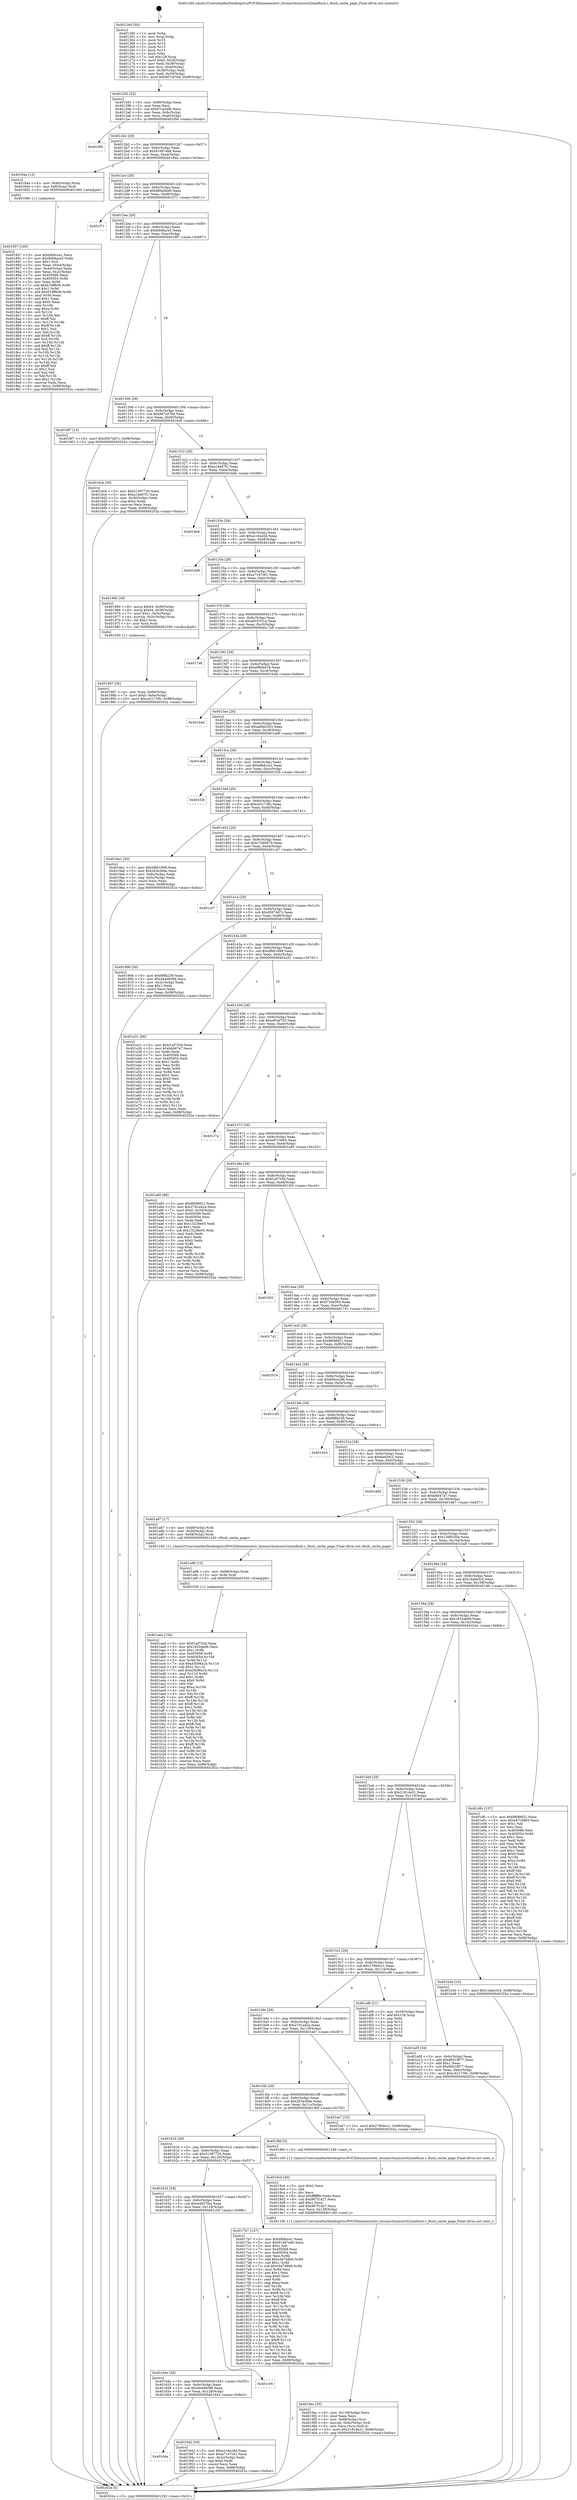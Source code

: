 digraph "0x401260" {
  label = "0x401260 (/mnt/c/Users/mathe/Desktop/tcc/POCII/binaries/extr_linuxarchunicore32mmflush.c_flush_cache_page_Final-ollvm.out::main(0))"
  labelloc = "t"
  node[shape=record]

  Entry [label="",width=0.3,height=0.3,shape=circle,fillcolor=black,style=filled]
  "0x401292" [label="{
     0x401292 [32]\l
     | [instrs]\l
     &nbsp;&nbsp;0x401292 \<+6\>: mov -0x98(%rbp),%eax\l
     &nbsp;&nbsp;0x401298 \<+2\>: mov %eax,%ecx\l
     &nbsp;&nbsp;0x40129a \<+6\>: sub $0x87ca34fb,%ecx\l
     &nbsp;&nbsp;0x4012a0 \<+6\>: mov %eax,-0x9c(%rbp)\l
     &nbsp;&nbsp;0x4012a6 \<+6\>: mov %ecx,-0xa0(%rbp)\l
     &nbsp;&nbsp;0x4012ac \<+6\>: je 0000000000401f0b \<main+0xcab\>\l
  }"]
  "0x401f0b" [label="{
     0x401f0b\l
  }", style=dashed]
  "0x4012b2" [label="{
     0x4012b2 [28]\l
     | [instrs]\l
     &nbsp;&nbsp;0x4012b2 \<+5\>: jmp 00000000004012b7 \<main+0x57\>\l
     &nbsp;&nbsp;0x4012b7 \<+6\>: mov -0x9c(%rbp),%eax\l
     &nbsp;&nbsp;0x4012bd \<+5\>: sub $0x91d97e6b,%eax\l
     &nbsp;&nbsp;0x4012c2 \<+6\>: mov %eax,-0xa4(%rbp)\l
     &nbsp;&nbsp;0x4012c8 \<+6\>: je 000000000040184a \<main+0x5ea\>\l
  }"]
  Exit [label="",width=0.3,height=0.3,shape=circle,fillcolor=black,style=filled,peripheries=2]
  "0x40184a" [label="{
     0x40184a [13]\l
     | [instrs]\l
     &nbsp;&nbsp;0x40184a \<+4\>: mov -0x40(%rbp),%rax\l
     &nbsp;&nbsp;0x40184e \<+4\>: mov 0x8(%rax),%rdi\l
     &nbsp;&nbsp;0x401852 \<+5\>: call 0000000000401060 \<atoi@plt\>\l
     | [calls]\l
     &nbsp;&nbsp;0x401060 \{1\} (unknown)\l
  }"]
  "0x4012ce" [label="{
     0x4012ce [28]\l
     | [instrs]\l
     &nbsp;&nbsp;0x4012ce \<+5\>: jmp 00000000004012d3 \<main+0x73\>\l
     &nbsp;&nbsp;0x4012d3 \<+6\>: mov -0x9c(%rbp),%eax\l
     &nbsp;&nbsp;0x4012d9 \<+5\>: sub $0x980ed4d0,%eax\l
     &nbsp;&nbsp;0x4012de \<+6\>: mov %eax,-0xa8(%rbp)\l
     &nbsp;&nbsp;0x4012e4 \<+6\>: je 0000000000401f71 \<main+0xd11\>\l
  }"]
  "0x401aa4" [label="{
     0x401aa4 [154]\l
     | [instrs]\l
     &nbsp;&nbsp;0x401aa4 \<+5\>: mov $0xf1af755d,%eax\l
     &nbsp;&nbsp;0x401aa9 \<+5\>: mov $0x1832ab68,%ecx\l
     &nbsp;&nbsp;0x401aae \<+3\>: mov $0x1,%r8b\l
     &nbsp;&nbsp;0x401ab1 \<+8\>: mov 0x405068,%r9d\l
     &nbsp;&nbsp;0x401ab9 \<+8\>: mov 0x405054,%r10d\l
     &nbsp;&nbsp;0x401ac1 \<+3\>: mov %r9d,%r11d\l
     &nbsp;&nbsp;0x401ac4 \<+7\>: sub $0xd3b98a1b,%r11d\l
     &nbsp;&nbsp;0x401acb \<+4\>: sub $0x1,%r11d\l
     &nbsp;&nbsp;0x401acf \<+7\>: add $0xd3b98a1b,%r11d\l
     &nbsp;&nbsp;0x401ad6 \<+4\>: imul %r11d,%r9d\l
     &nbsp;&nbsp;0x401ada \<+4\>: and $0x1,%r9d\l
     &nbsp;&nbsp;0x401ade \<+4\>: cmp $0x0,%r9d\l
     &nbsp;&nbsp;0x401ae2 \<+3\>: sete %bl\l
     &nbsp;&nbsp;0x401ae5 \<+4\>: cmp $0xa,%r10d\l
     &nbsp;&nbsp;0x401ae9 \<+4\>: setl %r14b\l
     &nbsp;&nbsp;0x401aed \<+3\>: mov %bl,%r15b\l
     &nbsp;&nbsp;0x401af0 \<+4\>: xor $0xff,%r15b\l
     &nbsp;&nbsp;0x401af4 \<+3\>: mov %r14b,%r12b\l
     &nbsp;&nbsp;0x401af7 \<+4\>: xor $0xff,%r12b\l
     &nbsp;&nbsp;0x401afb \<+4\>: xor $0x1,%r8b\l
     &nbsp;&nbsp;0x401aff \<+3\>: mov %r15b,%r13b\l
     &nbsp;&nbsp;0x401b02 \<+4\>: and $0xff,%r13b\l
     &nbsp;&nbsp;0x401b06 \<+3\>: and %r8b,%bl\l
     &nbsp;&nbsp;0x401b09 \<+3\>: mov %r12b,%dl\l
     &nbsp;&nbsp;0x401b0c \<+3\>: and $0xff,%dl\l
     &nbsp;&nbsp;0x401b0f \<+3\>: and %r8b,%r14b\l
     &nbsp;&nbsp;0x401b12 \<+3\>: or %bl,%r13b\l
     &nbsp;&nbsp;0x401b15 \<+3\>: or %r14b,%dl\l
     &nbsp;&nbsp;0x401b18 \<+3\>: xor %dl,%r13b\l
     &nbsp;&nbsp;0x401b1b \<+3\>: or %r12b,%r15b\l
     &nbsp;&nbsp;0x401b1e \<+4\>: xor $0xff,%r15b\l
     &nbsp;&nbsp;0x401b22 \<+4\>: or $0x1,%r8b\l
     &nbsp;&nbsp;0x401b26 \<+3\>: and %r8b,%r15b\l
     &nbsp;&nbsp;0x401b29 \<+3\>: or %r15b,%r13b\l
     &nbsp;&nbsp;0x401b2c \<+4\>: test $0x1,%r13b\l
     &nbsp;&nbsp;0x401b30 \<+3\>: cmovne %ecx,%eax\l
     &nbsp;&nbsp;0x401b33 \<+6\>: mov %eax,-0x98(%rbp)\l
     &nbsp;&nbsp;0x401b39 \<+5\>: jmp 000000000040202a \<main+0xdca\>\l
  }"]
  "0x401f71" [label="{
     0x401f71\l
  }", style=dashed]
  "0x4012ea" [label="{
     0x4012ea [28]\l
     | [instrs]\l
     &nbsp;&nbsp;0x4012ea \<+5\>: jmp 00000000004012ef \<main+0x8f\>\l
     &nbsp;&nbsp;0x4012ef \<+6\>: mov -0x9c(%rbp),%eax\l
     &nbsp;&nbsp;0x4012f5 \<+5\>: sub $0x9d48aca5,%eax\l
     &nbsp;&nbsp;0x4012fa \<+6\>: mov %eax,-0xac(%rbp)\l
     &nbsp;&nbsp;0x401300 \<+6\>: je 00000000004018f7 \<main+0x697\>\l
  }"]
  "0x401a98" [label="{
     0x401a98 [12]\l
     | [instrs]\l
     &nbsp;&nbsp;0x401a98 \<+4\>: mov -0x68(%rbp),%rdx\l
     &nbsp;&nbsp;0x401a9c \<+3\>: mov %rdx,%rdi\l
     &nbsp;&nbsp;0x401a9f \<+5\>: call 0000000000401030 \<free@plt\>\l
     | [calls]\l
     &nbsp;&nbsp;0x401030 \{1\} (unknown)\l
  }"]
  "0x4018f7" [label="{
     0x4018f7 [15]\l
     | [instrs]\l
     &nbsp;&nbsp;0x4018f7 \<+10\>: movl $0xd567dd7c,-0x98(%rbp)\l
     &nbsp;&nbsp;0x401901 \<+5\>: jmp 000000000040202a \<main+0xdca\>\l
  }"]
  "0x401306" [label="{
     0x401306 [28]\l
     | [instrs]\l
     &nbsp;&nbsp;0x401306 \<+5\>: jmp 000000000040130b \<main+0xab\>\l
     &nbsp;&nbsp;0x40130b \<+6\>: mov -0x9c(%rbp),%eax\l
     &nbsp;&nbsp;0x401311 \<+5\>: sub $0x9d7c976d,%eax\l
     &nbsp;&nbsp;0x401316 \<+6\>: mov %eax,-0xb0(%rbp)\l
     &nbsp;&nbsp;0x40131c \<+6\>: je 00000000004016c8 \<main+0x468\>\l
  }"]
  "0x4019ec" [label="{
     0x4019ec [35]\l
     | [instrs]\l
     &nbsp;&nbsp;0x4019ec \<+6\>: mov -0x138(%rbp),%ecx\l
     &nbsp;&nbsp;0x4019f2 \<+3\>: imul %eax,%ecx\l
     &nbsp;&nbsp;0x4019f5 \<+4\>: mov -0x68(%rbp),%rsi\l
     &nbsp;&nbsp;0x4019f9 \<+4\>: movslq -0x6c(%rbp),%rdi\l
     &nbsp;&nbsp;0x4019fd \<+3\>: mov %ecx,(%rsi,%rdi,4)\l
     &nbsp;&nbsp;0x401a00 \<+10\>: movl $0x2181da31,-0x98(%rbp)\l
     &nbsp;&nbsp;0x401a0a \<+5\>: jmp 000000000040202a \<main+0xdca\>\l
  }"]
  "0x4016c8" [label="{
     0x4016c8 [30]\l
     | [instrs]\l
     &nbsp;&nbsp;0x4016c8 \<+5\>: mov $0x31397720,%eax\l
     &nbsp;&nbsp;0x4016cd \<+5\>: mov $0xa14e87f1,%ecx\l
     &nbsp;&nbsp;0x4016d2 \<+3\>: mov -0x30(%rbp),%edx\l
     &nbsp;&nbsp;0x4016d5 \<+3\>: cmp $0x2,%edx\l
     &nbsp;&nbsp;0x4016d8 \<+3\>: cmovne %ecx,%eax\l
     &nbsp;&nbsp;0x4016db \<+6\>: mov %eax,-0x98(%rbp)\l
     &nbsp;&nbsp;0x4016e1 \<+5\>: jmp 000000000040202a \<main+0xdca\>\l
  }"]
  "0x401322" [label="{
     0x401322 [28]\l
     | [instrs]\l
     &nbsp;&nbsp;0x401322 \<+5\>: jmp 0000000000401327 \<main+0xc7\>\l
     &nbsp;&nbsp;0x401327 \<+6\>: mov -0x9c(%rbp),%eax\l
     &nbsp;&nbsp;0x40132d \<+5\>: sub $0xa14e87f1,%eax\l
     &nbsp;&nbsp;0x401332 \<+6\>: mov %eax,-0xb4(%rbp)\l
     &nbsp;&nbsp;0x401338 \<+6\>: je 00000000004016e6 \<main+0x486\>\l
  }"]
  "0x40202a" [label="{
     0x40202a [5]\l
     | [instrs]\l
     &nbsp;&nbsp;0x40202a \<+5\>: jmp 0000000000401292 \<main+0x32\>\l
  }"]
  "0x401260" [label="{
     0x401260 [50]\l
     | [instrs]\l
     &nbsp;&nbsp;0x401260 \<+1\>: push %rbp\l
     &nbsp;&nbsp;0x401261 \<+3\>: mov %rsp,%rbp\l
     &nbsp;&nbsp;0x401264 \<+2\>: push %r15\l
     &nbsp;&nbsp;0x401266 \<+2\>: push %r14\l
     &nbsp;&nbsp;0x401268 \<+2\>: push %r13\l
     &nbsp;&nbsp;0x40126a \<+2\>: push %r12\l
     &nbsp;&nbsp;0x40126c \<+1\>: push %rbx\l
     &nbsp;&nbsp;0x40126d \<+7\>: sub $0x128,%rsp\l
     &nbsp;&nbsp;0x401274 \<+7\>: movl $0x0,-0x34(%rbp)\l
     &nbsp;&nbsp;0x40127b \<+3\>: mov %edi,-0x38(%rbp)\l
     &nbsp;&nbsp;0x40127e \<+4\>: mov %rsi,-0x40(%rbp)\l
     &nbsp;&nbsp;0x401282 \<+3\>: mov -0x38(%rbp),%edi\l
     &nbsp;&nbsp;0x401285 \<+3\>: mov %edi,-0x30(%rbp)\l
     &nbsp;&nbsp;0x401288 \<+10\>: movl $0x9d7c976d,-0x98(%rbp)\l
  }"]
  "0x4019c4" [label="{
     0x4019c4 [40]\l
     | [instrs]\l
     &nbsp;&nbsp;0x4019c4 \<+5\>: mov $0x2,%ecx\l
     &nbsp;&nbsp;0x4019c9 \<+1\>: cltd\l
     &nbsp;&nbsp;0x4019ca \<+2\>: idiv %ecx\l
     &nbsp;&nbsp;0x4019cc \<+6\>: imul $0xfffffffe,%edx,%ecx\l
     &nbsp;&nbsp;0x4019d2 \<+6\>: sub $0x967f1d27,%ecx\l
     &nbsp;&nbsp;0x4019d8 \<+3\>: add $0x1,%ecx\l
     &nbsp;&nbsp;0x4019db \<+6\>: add $0x967f1d27,%ecx\l
     &nbsp;&nbsp;0x4019e1 \<+6\>: mov %ecx,-0x138(%rbp)\l
     &nbsp;&nbsp;0x4019e7 \<+5\>: call 0000000000401160 \<next_i\>\l
     | [calls]\l
     &nbsp;&nbsp;0x401160 \{1\} (/mnt/c/Users/mathe/Desktop/tcc/POCII/binaries/extr_linuxarchunicore32mmflush.c_flush_cache_page_Final-ollvm.out::next_i)\l
  }"]
  "0x4016e6" [label="{
     0x4016e6\l
  }", style=dashed]
  "0x40133e" [label="{
     0x40133e [28]\l
     | [instrs]\l
     &nbsp;&nbsp;0x40133e \<+5\>: jmp 0000000000401343 \<main+0xe3\>\l
     &nbsp;&nbsp;0x401343 \<+6\>: mov -0x9c(%rbp),%eax\l
     &nbsp;&nbsp;0x401349 \<+5\>: sub $0xa1c4e2d4,%eax\l
     &nbsp;&nbsp;0x40134e \<+6\>: mov %eax,-0xb8(%rbp)\l
     &nbsp;&nbsp;0x401354 \<+6\>: je 0000000000401dd9 \<main+0xb79\>\l
  }"]
  "0x401987" [label="{
     0x401987 [26]\l
     | [instrs]\l
     &nbsp;&nbsp;0x401987 \<+4\>: mov %rax,-0x68(%rbp)\l
     &nbsp;&nbsp;0x40198b \<+7\>: movl $0x0,-0x6c(%rbp)\l
     &nbsp;&nbsp;0x401992 \<+10\>: movl $0xc421739c,-0x98(%rbp)\l
     &nbsp;&nbsp;0x40199c \<+5\>: jmp 000000000040202a \<main+0xdca\>\l
  }"]
  "0x401dd9" [label="{
     0x401dd9\l
  }", style=dashed]
  "0x40135a" [label="{
     0x40135a [28]\l
     | [instrs]\l
     &nbsp;&nbsp;0x40135a \<+5\>: jmp 000000000040135f \<main+0xff\>\l
     &nbsp;&nbsp;0x40135f \<+6\>: mov -0x9c(%rbp),%eax\l
     &nbsp;&nbsp;0x401365 \<+5\>: sub $0xa7147c61,%eax\l
     &nbsp;&nbsp;0x40136a \<+6\>: mov %eax,-0xbc(%rbp)\l
     &nbsp;&nbsp;0x401370 \<+6\>: je 0000000000401960 \<main+0x700\>\l
  }"]
  "0x40166a" [label="{
     0x40166a\l
  }", style=dashed]
  "0x401960" [label="{
     0x401960 [39]\l
     | [instrs]\l
     &nbsp;&nbsp;0x401960 \<+8\>: movq $0x64,-0x50(%rbp)\l
     &nbsp;&nbsp;0x401968 \<+8\>: movq $0x64,-0x58(%rbp)\l
     &nbsp;&nbsp;0x401970 \<+7\>: movl $0x1,-0x5c(%rbp)\l
     &nbsp;&nbsp;0x401977 \<+4\>: movslq -0x5c(%rbp),%rax\l
     &nbsp;&nbsp;0x40197b \<+4\>: shl $0x2,%rax\l
     &nbsp;&nbsp;0x40197f \<+3\>: mov %rax,%rdi\l
     &nbsp;&nbsp;0x401982 \<+5\>: call 0000000000401050 \<malloc@plt\>\l
     | [calls]\l
     &nbsp;&nbsp;0x401050 \{1\} (unknown)\l
  }"]
  "0x401376" [label="{
     0x401376 [28]\l
     | [instrs]\l
     &nbsp;&nbsp;0x401376 \<+5\>: jmp 000000000040137b \<main+0x11b\>\l
     &nbsp;&nbsp;0x40137b \<+6\>: mov -0x9c(%rbp),%eax\l
     &nbsp;&nbsp;0x401381 \<+5\>: sub $0xa925331a,%eax\l
     &nbsp;&nbsp;0x401386 \<+6\>: mov %eax,-0xc0(%rbp)\l
     &nbsp;&nbsp;0x40138c \<+6\>: je 00000000004017a8 \<main+0x548\>\l
  }"]
  "0x401942" [label="{
     0x401942 [30]\l
     | [instrs]\l
     &nbsp;&nbsp;0x401942 \<+5\>: mov $0xa1c4e2d4,%eax\l
     &nbsp;&nbsp;0x401947 \<+5\>: mov $0xa7147c61,%ecx\l
     &nbsp;&nbsp;0x40194c \<+3\>: mov -0x2c(%rbp),%edx\l
     &nbsp;&nbsp;0x40194f \<+3\>: cmp $0x0,%edx\l
     &nbsp;&nbsp;0x401952 \<+3\>: cmove %ecx,%eax\l
     &nbsp;&nbsp;0x401955 \<+6\>: mov %eax,-0x98(%rbp)\l
     &nbsp;&nbsp;0x40195b \<+5\>: jmp 000000000040202a \<main+0xdca\>\l
  }"]
  "0x4017a8" [label="{
     0x4017a8\l
  }", style=dashed]
  "0x401392" [label="{
     0x401392 [28]\l
     | [instrs]\l
     &nbsp;&nbsp;0x401392 \<+5\>: jmp 0000000000401397 \<main+0x137\>\l
     &nbsp;&nbsp;0x401397 \<+6\>: mov -0x9c(%rbp),%eax\l
     &nbsp;&nbsp;0x40139d \<+5\>: sub $0xa98dd418,%eax\l
     &nbsp;&nbsp;0x4013a2 \<+6\>: mov %eax,-0xc4(%rbp)\l
     &nbsp;&nbsp;0x4013a8 \<+6\>: je 0000000000401b4d \<main+0x8ed\>\l
  }"]
  "0x40164e" [label="{
     0x40164e [28]\l
     | [instrs]\l
     &nbsp;&nbsp;0x40164e \<+5\>: jmp 0000000000401653 \<main+0x3f3\>\l
     &nbsp;&nbsp;0x401653 \<+6\>: mov -0x9c(%rbp),%eax\l
     &nbsp;&nbsp;0x401659 \<+5\>: sub $0x4b4d6098,%eax\l
     &nbsp;&nbsp;0x40165e \<+6\>: mov %eax,-0x128(%rbp)\l
     &nbsp;&nbsp;0x401664 \<+6\>: je 0000000000401942 \<main+0x6e2\>\l
  }"]
  "0x401b4d" [label="{
     0x401b4d\l
  }", style=dashed]
  "0x4013ae" [label="{
     0x4013ae [28]\l
     | [instrs]\l
     &nbsp;&nbsp;0x4013ae \<+5\>: jmp 00000000004013b3 \<main+0x153\>\l
     &nbsp;&nbsp;0x4013b3 \<+6\>: mov -0x9c(%rbp),%eax\l
     &nbsp;&nbsp;0x4013b9 \<+5\>: sub $0xad9a5203,%eax\l
     &nbsp;&nbsp;0x4013be \<+6\>: mov %eax,-0xc8(%rbp)\l
     &nbsp;&nbsp;0x4013c4 \<+6\>: je 0000000000401de8 \<main+0xb88\>\l
  }"]
  "0x401c56" [label="{
     0x401c56\l
  }", style=dashed]
  "0x401de8" [label="{
     0x401de8\l
  }", style=dashed]
  "0x4013ca" [label="{
     0x4013ca [28]\l
     | [instrs]\l
     &nbsp;&nbsp;0x4013ca \<+5\>: jmp 00000000004013cf \<main+0x16f\>\l
     &nbsp;&nbsp;0x4013cf \<+6\>: mov -0x9c(%rbp),%eax\l
     &nbsp;&nbsp;0x4013d5 \<+5\>: sub $0xbfb8cce1,%eax\l
     &nbsp;&nbsp;0x4013da \<+6\>: mov %eax,-0xcc(%rbp)\l
     &nbsp;&nbsp;0x4013e0 \<+6\>: je 0000000000401f26 \<main+0xcc6\>\l
  }"]
  "0x401857" [label="{
     0x401857 [160]\l
     | [instrs]\l
     &nbsp;&nbsp;0x401857 \<+5\>: mov $0xbfb8cce1,%ecx\l
     &nbsp;&nbsp;0x40185c \<+5\>: mov $0x9d48aca5,%edx\l
     &nbsp;&nbsp;0x401861 \<+3\>: mov $0x1,%sil\l
     &nbsp;&nbsp;0x401864 \<+3\>: mov %eax,-0x44(%rbp)\l
     &nbsp;&nbsp;0x401867 \<+3\>: mov -0x44(%rbp),%eax\l
     &nbsp;&nbsp;0x40186a \<+3\>: mov %eax,-0x2c(%rbp)\l
     &nbsp;&nbsp;0x40186d \<+7\>: mov 0x405068,%eax\l
     &nbsp;&nbsp;0x401874 \<+8\>: mov 0x405054,%r8d\l
     &nbsp;&nbsp;0x40187c \<+3\>: mov %eax,%r9d\l
     &nbsp;&nbsp;0x40187f \<+7\>: sub $0x619ff606,%r9d\l
     &nbsp;&nbsp;0x401886 \<+4\>: sub $0x1,%r9d\l
     &nbsp;&nbsp;0x40188a \<+7\>: add $0x619ff606,%r9d\l
     &nbsp;&nbsp;0x401891 \<+4\>: imul %r9d,%eax\l
     &nbsp;&nbsp;0x401895 \<+3\>: and $0x1,%eax\l
     &nbsp;&nbsp;0x401898 \<+3\>: cmp $0x0,%eax\l
     &nbsp;&nbsp;0x40189b \<+4\>: sete %r10b\l
     &nbsp;&nbsp;0x40189f \<+4\>: cmp $0xa,%r8d\l
     &nbsp;&nbsp;0x4018a3 \<+4\>: setl %r11b\l
     &nbsp;&nbsp;0x4018a7 \<+3\>: mov %r10b,%bl\l
     &nbsp;&nbsp;0x4018aa \<+3\>: xor $0xff,%bl\l
     &nbsp;&nbsp;0x4018ad \<+3\>: mov %r11b,%r14b\l
     &nbsp;&nbsp;0x4018b0 \<+4\>: xor $0xff,%r14b\l
     &nbsp;&nbsp;0x4018b4 \<+4\>: xor $0x1,%sil\l
     &nbsp;&nbsp;0x4018b8 \<+3\>: mov %bl,%r15b\l
     &nbsp;&nbsp;0x4018bb \<+4\>: and $0xff,%r15b\l
     &nbsp;&nbsp;0x4018bf \<+3\>: and %sil,%r10b\l
     &nbsp;&nbsp;0x4018c2 \<+3\>: mov %r14b,%r12b\l
     &nbsp;&nbsp;0x4018c5 \<+4\>: and $0xff,%r12b\l
     &nbsp;&nbsp;0x4018c9 \<+3\>: and %sil,%r11b\l
     &nbsp;&nbsp;0x4018cc \<+3\>: or %r10b,%r15b\l
     &nbsp;&nbsp;0x4018cf \<+3\>: or %r11b,%r12b\l
     &nbsp;&nbsp;0x4018d2 \<+3\>: xor %r12b,%r15b\l
     &nbsp;&nbsp;0x4018d5 \<+3\>: or %r14b,%bl\l
     &nbsp;&nbsp;0x4018d8 \<+3\>: xor $0xff,%bl\l
     &nbsp;&nbsp;0x4018db \<+4\>: or $0x1,%sil\l
     &nbsp;&nbsp;0x4018df \<+3\>: and %sil,%bl\l
     &nbsp;&nbsp;0x4018e2 \<+3\>: or %bl,%r15b\l
     &nbsp;&nbsp;0x4018e5 \<+4\>: test $0x1,%r15b\l
     &nbsp;&nbsp;0x4018e9 \<+3\>: cmovne %edx,%ecx\l
     &nbsp;&nbsp;0x4018ec \<+6\>: mov %ecx,-0x98(%rbp)\l
     &nbsp;&nbsp;0x4018f2 \<+5\>: jmp 000000000040202a \<main+0xdca\>\l
  }"]
  "0x401f26" [label="{
     0x401f26\l
  }", style=dashed]
  "0x4013e6" [label="{
     0x4013e6 [28]\l
     | [instrs]\l
     &nbsp;&nbsp;0x4013e6 \<+5\>: jmp 00000000004013eb \<main+0x18b\>\l
     &nbsp;&nbsp;0x4013eb \<+6\>: mov -0x9c(%rbp),%eax\l
     &nbsp;&nbsp;0x4013f1 \<+5\>: sub $0xc421739c,%eax\l
     &nbsp;&nbsp;0x4013f6 \<+6\>: mov %eax,-0xd0(%rbp)\l
     &nbsp;&nbsp;0x4013fc \<+6\>: je 00000000004019a1 \<main+0x741\>\l
  }"]
  "0x401632" [label="{
     0x401632 [28]\l
     | [instrs]\l
     &nbsp;&nbsp;0x401632 \<+5\>: jmp 0000000000401637 \<main+0x3d7\>\l
     &nbsp;&nbsp;0x401637 \<+6\>: mov -0x9c(%rbp),%eax\l
     &nbsp;&nbsp;0x40163d \<+5\>: sub $0x44837fea,%eax\l
     &nbsp;&nbsp;0x401642 \<+6\>: mov %eax,-0x124(%rbp)\l
     &nbsp;&nbsp;0x401648 \<+6\>: je 0000000000401c56 \<main+0x9f6\>\l
  }"]
  "0x4019a1" [label="{
     0x4019a1 [30]\l
     | [instrs]\l
     &nbsp;&nbsp;0x4019a1 \<+5\>: mov $0xdf6b1698,%eax\l
     &nbsp;&nbsp;0x4019a6 \<+5\>: mov $0x283e30ee,%ecx\l
     &nbsp;&nbsp;0x4019ab \<+3\>: mov -0x6c(%rbp),%edx\l
     &nbsp;&nbsp;0x4019ae \<+3\>: cmp -0x5c(%rbp),%edx\l
     &nbsp;&nbsp;0x4019b1 \<+3\>: cmovl %ecx,%eax\l
     &nbsp;&nbsp;0x4019b4 \<+6\>: mov %eax,-0x98(%rbp)\l
     &nbsp;&nbsp;0x4019ba \<+5\>: jmp 000000000040202a \<main+0xdca\>\l
  }"]
  "0x401402" [label="{
     0x401402 [28]\l
     | [instrs]\l
     &nbsp;&nbsp;0x401402 \<+5\>: jmp 0000000000401407 \<main+0x1a7\>\l
     &nbsp;&nbsp;0x401407 \<+6\>: mov -0x9c(%rbp),%eax\l
     &nbsp;&nbsp;0x40140d \<+5\>: sub $0xc7db067b,%eax\l
     &nbsp;&nbsp;0x401412 \<+6\>: mov %eax,-0xd4(%rbp)\l
     &nbsp;&nbsp;0x401418 \<+6\>: je 0000000000401c47 \<main+0x9e7\>\l
  }"]
  "0x4017b7" [label="{
     0x4017b7 [147]\l
     | [instrs]\l
     &nbsp;&nbsp;0x4017b7 \<+5\>: mov $0xbfb8cce1,%eax\l
     &nbsp;&nbsp;0x4017bc \<+5\>: mov $0x91d97e6b,%ecx\l
     &nbsp;&nbsp;0x4017c1 \<+2\>: mov $0x1,%dl\l
     &nbsp;&nbsp;0x4017c3 \<+7\>: mov 0x405068,%esi\l
     &nbsp;&nbsp;0x4017ca \<+7\>: mov 0x405054,%edi\l
     &nbsp;&nbsp;0x4017d1 \<+3\>: mov %esi,%r8d\l
     &nbsp;&nbsp;0x4017d4 \<+7\>: add $0xc4d748b6,%r8d\l
     &nbsp;&nbsp;0x4017db \<+4\>: sub $0x1,%r8d\l
     &nbsp;&nbsp;0x4017df \<+7\>: sub $0xc4d748b6,%r8d\l
     &nbsp;&nbsp;0x4017e6 \<+4\>: imul %r8d,%esi\l
     &nbsp;&nbsp;0x4017ea \<+3\>: and $0x1,%esi\l
     &nbsp;&nbsp;0x4017ed \<+3\>: cmp $0x0,%esi\l
     &nbsp;&nbsp;0x4017f0 \<+4\>: sete %r9b\l
     &nbsp;&nbsp;0x4017f4 \<+3\>: cmp $0xa,%edi\l
     &nbsp;&nbsp;0x4017f7 \<+4\>: setl %r10b\l
     &nbsp;&nbsp;0x4017fb \<+3\>: mov %r9b,%r11b\l
     &nbsp;&nbsp;0x4017fe \<+4\>: xor $0xff,%r11b\l
     &nbsp;&nbsp;0x401802 \<+3\>: mov %r10b,%bl\l
     &nbsp;&nbsp;0x401805 \<+3\>: xor $0xff,%bl\l
     &nbsp;&nbsp;0x401808 \<+3\>: xor $0x0,%dl\l
     &nbsp;&nbsp;0x40180b \<+3\>: mov %r11b,%r14b\l
     &nbsp;&nbsp;0x40180e \<+4\>: and $0x0,%r14b\l
     &nbsp;&nbsp;0x401812 \<+3\>: and %dl,%r9b\l
     &nbsp;&nbsp;0x401815 \<+3\>: mov %bl,%r15b\l
     &nbsp;&nbsp;0x401818 \<+4\>: and $0x0,%r15b\l
     &nbsp;&nbsp;0x40181c \<+3\>: and %dl,%r10b\l
     &nbsp;&nbsp;0x40181f \<+3\>: or %r9b,%r14b\l
     &nbsp;&nbsp;0x401822 \<+3\>: or %r10b,%r15b\l
     &nbsp;&nbsp;0x401825 \<+3\>: xor %r15b,%r14b\l
     &nbsp;&nbsp;0x401828 \<+3\>: or %bl,%r11b\l
     &nbsp;&nbsp;0x40182b \<+4\>: xor $0xff,%r11b\l
     &nbsp;&nbsp;0x40182f \<+3\>: or $0x0,%dl\l
     &nbsp;&nbsp;0x401832 \<+3\>: and %dl,%r11b\l
     &nbsp;&nbsp;0x401835 \<+3\>: or %r11b,%r14b\l
     &nbsp;&nbsp;0x401838 \<+4\>: test $0x1,%r14b\l
     &nbsp;&nbsp;0x40183c \<+3\>: cmovne %ecx,%eax\l
     &nbsp;&nbsp;0x40183f \<+6\>: mov %eax,-0x98(%rbp)\l
     &nbsp;&nbsp;0x401845 \<+5\>: jmp 000000000040202a \<main+0xdca\>\l
  }"]
  "0x401c47" [label="{
     0x401c47\l
  }", style=dashed]
  "0x40141e" [label="{
     0x40141e [28]\l
     | [instrs]\l
     &nbsp;&nbsp;0x40141e \<+5\>: jmp 0000000000401423 \<main+0x1c3\>\l
     &nbsp;&nbsp;0x401423 \<+6\>: mov -0x9c(%rbp),%eax\l
     &nbsp;&nbsp;0x401429 \<+5\>: sub $0xd567dd7c,%eax\l
     &nbsp;&nbsp;0x40142e \<+6\>: mov %eax,-0xd8(%rbp)\l
     &nbsp;&nbsp;0x401434 \<+6\>: je 0000000000401906 \<main+0x6a6\>\l
  }"]
  "0x401616" [label="{
     0x401616 [28]\l
     | [instrs]\l
     &nbsp;&nbsp;0x401616 \<+5\>: jmp 000000000040161b \<main+0x3bb\>\l
     &nbsp;&nbsp;0x40161b \<+6\>: mov -0x9c(%rbp),%eax\l
     &nbsp;&nbsp;0x401621 \<+5\>: sub $0x31397720,%eax\l
     &nbsp;&nbsp;0x401626 \<+6\>: mov %eax,-0x120(%rbp)\l
     &nbsp;&nbsp;0x40162c \<+6\>: je 00000000004017b7 \<main+0x557\>\l
  }"]
  "0x401906" [label="{
     0x401906 [30]\l
     | [instrs]\l
     &nbsp;&nbsp;0x401906 \<+5\>: mov $0xf9ffa239,%eax\l
     &nbsp;&nbsp;0x40190b \<+5\>: mov $0x4b4d6098,%ecx\l
     &nbsp;&nbsp;0x401910 \<+3\>: mov -0x2c(%rbp),%edx\l
     &nbsp;&nbsp;0x401913 \<+3\>: cmp $0x1,%edx\l
     &nbsp;&nbsp;0x401916 \<+3\>: cmovl %ecx,%eax\l
     &nbsp;&nbsp;0x401919 \<+6\>: mov %eax,-0x98(%rbp)\l
     &nbsp;&nbsp;0x40191f \<+5\>: jmp 000000000040202a \<main+0xdca\>\l
  }"]
  "0x40143a" [label="{
     0x40143a [28]\l
     | [instrs]\l
     &nbsp;&nbsp;0x40143a \<+5\>: jmp 000000000040143f \<main+0x1df\>\l
     &nbsp;&nbsp;0x40143f \<+6\>: mov -0x9c(%rbp),%eax\l
     &nbsp;&nbsp;0x401445 \<+5\>: sub $0xdf6b1698,%eax\l
     &nbsp;&nbsp;0x40144a \<+6\>: mov %eax,-0xdc(%rbp)\l
     &nbsp;&nbsp;0x401450 \<+6\>: je 0000000000401a31 \<main+0x7d1\>\l
  }"]
  "0x4019bf" [label="{
     0x4019bf [5]\l
     | [instrs]\l
     &nbsp;&nbsp;0x4019bf \<+5\>: call 0000000000401160 \<next_i\>\l
     | [calls]\l
     &nbsp;&nbsp;0x401160 \{1\} (/mnt/c/Users/mathe/Desktop/tcc/POCII/binaries/extr_linuxarchunicore32mmflush.c_flush_cache_page_Final-ollvm.out::next_i)\l
  }"]
  "0x401a31" [label="{
     0x401a31 [86]\l
     | [instrs]\l
     &nbsp;&nbsp;0x401a31 \<+5\>: mov $0xf1af755d,%eax\l
     &nbsp;&nbsp;0x401a36 \<+5\>: mov $0xb6d47a7,%ecx\l
     &nbsp;&nbsp;0x401a3b \<+2\>: xor %edx,%edx\l
     &nbsp;&nbsp;0x401a3d \<+7\>: mov 0x405068,%esi\l
     &nbsp;&nbsp;0x401a44 \<+7\>: mov 0x405054,%edi\l
     &nbsp;&nbsp;0x401a4b \<+3\>: sub $0x1,%edx\l
     &nbsp;&nbsp;0x401a4e \<+3\>: mov %esi,%r8d\l
     &nbsp;&nbsp;0x401a51 \<+3\>: add %edx,%r8d\l
     &nbsp;&nbsp;0x401a54 \<+4\>: imul %r8d,%esi\l
     &nbsp;&nbsp;0x401a58 \<+3\>: and $0x1,%esi\l
     &nbsp;&nbsp;0x401a5b \<+3\>: cmp $0x0,%esi\l
     &nbsp;&nbsp;0x401a5e \<+4\>: sete %r9b\l
     &nbsp;&nbsp;0x401a62 \<+3\>: cmp $0xa,%edi\l
     &nbsp;&nbsp;0x401a65 \<+4\>: setl %r10b\l
     &nbsp;&nbsp;0x401a69 \<+3\>: mov %r9b,%r11b\l
     &nbsp;&nbsp;0x401a6c \<+3\>: and %r10b,%r11b\l
     &nbsp;&nbsp;0x401a6f \<+3\>: xor %r10b,%r9b\l
     &nbsp;&nbsp;0x401a72 \<+3\>: or %r9b,%r11b\l
     &nbsp;&nbsp;0x401a75 \<+4\>: test $0x1,%r11b\l
     &nbsp;&nbsp;0x401a79 \<+3\>: cmovne %ecx,%eax\l
     &nbsp;&nbsp;0x401a7c \<+6\>: mov %eax,-0x98(%rbp)\l
     &nbsp;&nbsp;0x401a82 \<+5\>: jmp 000000000040202a \<main+0xdca\>\l
  }"]
  "0x401456" [label="{
     0x401456 [28]\l
     | [instrs]\l
     &nbsp;&nbsp;0x401456 \<+5\>: jmp 000000000040145b \<main+0x1fb\>\l
     &nbsp;&nbsp;0x40145b \<+6\>: mov -0x9c(%rbp),%eax\l
     &nbsp;&nbsp;0x401461 \<+5\>: sub $0xe85af755,%eax\l
     &nbsp;&nbsp;0x401466 \<+6\>: mov %eax,-0xe0(%rbp)\l
     &nbsp;&nbsp;0x40146c \<+6\>: je 0000000000401c7a \<main+0xa1a\>\l
  }"]
  "0x4015fa" [label="{
     0x4015fa [28]\l
     | [instrs]\l
     &nbsp;&nbsp;0x4015fa \<+5\>: jmp 00000000004015ff \<main+0x39f\>\l
     &nbsp;&nbsp;0x4015ff \<+6\>: mov -0x9c(%rbp),%eax\l
     &nbsp;&nbsp;0x401605 \<+5\>: sub $0x283e30ee,%eax\l
     &nbsp;&nbsp;0x40160a \<+6\>: mov %eax,-0x11c(%rbp)\l
     &nbsp;&nbsp;0x401610 \<+6\>: je 00000000004019bf \<main+0x75f\>\l
  }"]
  "0x401c7a" [label="{
     0x401c7a\l
  }", style=dashed]
  "0x401472" [label="{
     0x401472 [28]\l
     | [instrs]\l
     &nbsp;&nbsp;0x401472 \<+5\>: jmp 0000000000401477 \<main+0x217\>\l
     &nbsp;&nbsp;0x401477 \<+6\>: mov -0x9c(%rbp),%eax\l
     &nbsp;&nbsp;0x40147d \<+5\>: sub $0xe87c3663,%eax\l
     &nbsp;&nbsp;0x401482 \<+6\>: mov %eax,-0xe4(%rbp)\l
     &nbsp;&nbsp;0x401488 \<+6\>: je 0000000000401e85 \<main+0xc25\>\l
  }"]
  "0x401ee7" [label="{
     0x401ee7 [15]\l
     | [instrs]\l
     &nbsp;&nbsp;0x401ee7 \<+10\>: movl $0x27800cc1,-0x98(%rbp)\l
     &nbsp;&nbsp;0x401ef1 \<+5\>: jmp 000000000040202a \<main+0xdca\>\l
  }"]
  "0x401e85" [label="{
     0x401e85 [98]\l
     | [instrs]\l
     &nbsp;&nbsp;0x401e85 \<+5\>: mov $0xf8086f21,%eax\l
     &nbsp;&nbsp;0x401e8a \<+5\>: mov $0x2791a42a,%ecx\l
     &nbsp;&nbsp;0x401e8f \<+7\>: movl $0x0,-0x34(%rbp)\l
     &nbsp;&nbsp;0x401e96 \<+7\>: mov 0x405068,%edx\l
     &nbsp;&nbsp;0x401e9d \<+7\>: mov 0x405054,%esi\l
     &nbsp;&nbsp;0x401ea4 \<+2\>: mov %edx,%edi\l
     &nbsp;&nbsp;0x401ea6 \<+6\>: add $0x13226e05,%edi\l
     &nbsp;&nbsp;0x401eac \<+3\>: sub $0x1,%edi\l
     &nbsp;&nbsp;0x401eaf \<+6\>: sub $0x13226e05,%edi\l
     &nbsp;&nbsp;0x401eb5 \<+3\>: imul %edi,%edx\l
     &nbsp;&nbsp;0x401eb8 \<+3\>: and $0x1,%edx\l
     &nbsp;&nbsp;0x401ebb \<+3\>: cmp $0x0,%edx\l
     &nbsp;&nbsp;0x401ebe \<+4\>: sete %r8b\l
     &nbsp;&nbsp;0x401ec2 \<+3\>: cmp $0xa,%esi\l
     &nbsp;&nbsp;0x401ec5 \<+4\>: setl %r9b\l
     &nbsp;&nbsp;0x401ec9 \<+3\>: mov %r8b,%r10b\l
     &nbsp;&nbsp;0x401ecc \<+3\>: and %r9b,%r10b\l
     &nbsp;&nbsp;0x401ecf \<+3\>: xor %r9b,%r8b\l
     &nbsp;&nbsp;0x401ed2 \<+3\>: or %r8b,%r10b\l
     &nbsp;&nbsp;0x401ed5 \<+4\>: test $0x1,%r10b\l
     &nbsp;&nbsp;0x401ed9 \<+3\>: cmovne %ecx,%eax\l
     &nbsp;&nbsp;0x401edc \<+6\>: mov %eax,-0x98(%rbp)\l
     &nbsp;&nbsp;0x401ee2 \<+5\>: jmp 000000000040202a \<main+0xdca\>\l
  }"]
  "0x40148e" [label="{
     0x40148e [28]\l
     | [instrs]\l
     &nbsp;&nbsp;0x40148e \<+5\>: jmp 0000000000401493 \<main+0x233\>\l
     &nbsp;&nbsp;0x401493 \<+6\>: mov -0x9c(%rbp),%eax\l
     &nbsp;&nbsp;0x401499 \<+5\>: sub $0xf1af755d,%eax\l
     &nbsp;&nbsp;0x40149e \<+6\>: mov %eax,-0xe8(%rbp)\l
     &nbsp;&nbsp;0x4014a4 \<+6\>: je 0000000000401f45 \<main+0xce5\>\l
  }"]
  "0x4015de" [label="{
     0x4015de [28]\l
     | [instrs]\l
     &nbsp;&nbsp;0x4015de \<+5\>: jmp 00000000004015e3 \<main+0x383\>\l
     &nbsp;&nbsp;0x4015e3 \<+6\>: mov -0x9c(%rbp),%eax\l
     &nbsp;&nbsp;0x4015e9 \<+5\>: sub $0x2791a42a,%eax\l
     &nbsp;&nbsp;0x4015ee \<+6\>: mov %eax,-0x118(%rbp)\l
     &nbsp;&nbsp;0x4015f4 \<+6\>: je 0000000000401ee7 \<main+0xc87\>\l
  }"]
  "0x401f45" [label="{
     0x401f45\l
  }", style=dashed]
  "0x4014aa" [label="{
     0x4014aa [28]\l
     | [instrs]\l
     &nbsp;&nbsp;0x4014aa \<+5\>: jmp 00000000004014af \<main+0x24f\>\l
     &nbsp;&nbsp;0x4014af \<+6\>: mov -0x9c(%rbp),%eax\l
     &nbsp;&nbsp;0x4014b5 \<+5\>: sub $0xf734b564,%eax\l
     &nbsp;&nbsp;0x4014ba \<+6\>: mov %eax,-0xec(%rbp)\l
     &nbsp;&nbsp;0x4014c0 \<+6\>: je 0000000000401741 \<main+0x4e1\>\l
  }"]
  "0x401ef6" [label="{
     0x401ef6 [21]\l
     | [instrs]\l
     &nbsp;&nbsp;0x401ef6 \<+3\>: mov -0x34(%rbp),%eax\l
     &nbsp;&nbsp;0x401ef9 \<+7\>: add $0x128,%rsp\l
     &nbsp;&nbsp;0x401f00 \<+1\>: pop %rbx\l
     &nbsp;&nbsp;0x401f01 \<+2\>: pop %r12\l
     &nbsp;&nbsp;0x401f03 \<+2\>: pop %r13\l
     &nbsp;&nbsp;0x401f05 \<+2\>: pop %r14\l
     &nbsp;&nbsp;0x401f07 \<+2\>: pop %r15\l
     &nbsp;&nbsp;0x401f09 \<+1\>: pop %rbp\l
     &nbsp;&nbsp;0x401f0a \<+1\>: ret\l
  }"]
  "0x401741" [label="{
     0x401741\l
  }", style=dashed]
  "0x4014c6" [label="{
     0x4014c6 [28]\l
     | [instrs]\l
     &nbsp;&nbsp;0x4014c6 \<+5\>: jmp 00000000004014cb \<main+0x26b\>\l
     &nbsp;&nbsp;0x4014cb \<+6\>: mov -0x9c(%rbp),%eax\l
     &nbsp;&nbsp;0x4014d1 \<+5\>: sub $0xf8086f21,%eax\l
     &nbsp;&nbsp;0x4014d6 \<+6\>: mov %eax,-0xf0(%rbp)\l
     &nbsp;&nbsp;0x4014dc \<+6\>: je 0000000000402019 \<main+0xdb9\>\l
  }"]
  "0x4015c2" [label="{
     0x4015c2 [28]\l
     | [instrs]\l
     &nbsp;&nbsp;0x4015c2 \<+5\>: jmp 00000000004015c7 \<main+0x367\>\l
     &nbsp;&nbsp;0x4015c7 \<+6\>: mov -0x9c(%rbp),%eax\l
     &nbsp;&nbsp;0x4015cd \<+5\>: sub $0x27800cc1,%eax\l
     &nbsp;&nbsp;0x4015d2 \<+6\>: mov %eax,-0x114(%rbp)\l
     &nbsp;&nbsp;0x4015d8 \<+6\>: je 0000000000401ef6 \<main+0xc96\>\l
  }"]
  "0x402019" [label="{
     0x402019\l
  }", style=dashed]
  "0x4014e2" [label="{
     0x4014e2 [28]\l
     | [instrs]\l
     &nbsp;&nbsp;0x4014e2 \<+5\>: jmp 00000000004014e7 \<main+0x287\>\l
     &nbsp;&nbsp;0x4014e7 \<+6\>: mov -0x9c(%rbp),%eax\l
     &nbsp;&nbsp;0x4014ed \<+5\>: sub $0xf94ce2d6,%eax\l
     &nbsp;&nbsp;0x4014f2 \<+6\>: mov %eax,-0xf4(%rbp)\l
     &nbsp;&nbsp;0x4014f8 \<+6\>: je 0000000000401cd5 \<main+0xa75\>\l
  }"]
  "0x401a0f" [label="{
     0x401a0f [34]\l
     | [instrs]\l
     &nbsp;&nbsp;0x401a0f \<+3\>: mov -0x6c(%rbp),%eax\l
     &nbsp;&nbsp;0x401a12 \<+5\>: add $0x86b1f677,%eax\l
     &nbsp;&nbsp;0x401a17 \<+3\>: add $0x1,%eax\l
     &nbsp;&nbsp;0x401a1a \<+5\>: sub $0x86b1f677,%eax\l
     &nbsp;&nbsp;0x401a1f \<+3\>: mov %eax,-0x6c(%rbp)\l
     &nbsp;&nbsp;0x401a22 \<+10\>: movl $0xc421739c,-0x98(%rbp)\l
     &nbsp;&nbsp;0x401a2c \<+5\>: jmp 000000000040202a \<main+0xdca\>\l
  }"]
  "0x401cd5" [label="{
     0x401cd5\l
  }", style=dashed]
  "0x4014fe" [label="{
     0x4014fe [28]\l
     | [instrs]\l
     &nbsp;&nbsp;0x4014fe \<+5\>: jmp 0000000000401503 \<main+0x2a3\>\l
     &nbsp;&nbsp;0x401503 \<+6\>: mov -0x9c(%rbp),%eax\l
     &nbsp;&nbsp;0x401509 \<+5\>: sub $0xf9ffa239,%eax\l
     &nbsp;&nbsp;0x40150e \<+6\>: mov %eax,-0xf8(%rbp)\l
     &nbsp;&nbsp;0x401514 \<+6\>: je 0000000000401924 \<main+0x6c4\>\l
  }"]
  "0x4015a6" [label="{
     0x4015a6 [28]\l
     | [instrs]\l
     &nbsp;&nbsp;0x4015a6 \<+5\>: jmp 00000000004015ab \<main+0x34b\>\l
     &nbsp;&nbsp;0x4015ab \<+6\>: mov -0x9c(%rbp),%eax\l
     &nbsp;&nbsp;0x4015b1 \<+5\>: sub $0x2181da31,%eax\l
     &nbsp;&nbsp;0x4015b6 \<+6\>: mov %eax,-0x110(%rbp)\l
     &nbsp;&nbsp;0x4015bc \<+6\>: je 0000000000401a0f \<main+0x7af\>\l
  }"]
  "0x401924" [label="{
     0x401924\l
  }", style=dashed]
  "0x40151a" [label="{
     0x40151a [28]\l
     | [instrs]\l
     &nbsp;&nbsp;0x40151a \<+5\>: jmp 000000000040151f \<main+0x2bf\>\l
     &nbsp;&nbsp;0x40151f \<+6\>: mov -0x9c(%rbp),%eax\l
     &nbsp;&nbsp;0x401525 \<+5\>: sub $0x8a426c2,%eax\l
     &nbsp;&nbsp;0x40152a \<+6\>: mov %eax,-0xfc(%rbp)\l
     &nbsp;&nbsp;0x401530 \<+6\>: je 0000000000401d85 \<main+0xb25\>\l
  }"]
  "0x401b3e" [label="{
     0x401b3e [15]\l
     | [instrs]\l
     &nbsp;&nbsp;0x401b3e \<+10\>: movl $0x14abe3c4,-0x98(%rbp)\l
     &nbsp;&nbsp;0x401b48 \<+5\>: jmp 000000000040202a \<main+0xdca\>\l
  }"]
  "0x401d85" [label="{
     0x401d85\l
  }", style=dashed]
  "0x401536" [label="{
     0x401536 [28]\l
     | [instrs]\l
     &nbsp;&nbsp;0x401536 \<+5\>: jmp 000000000040153b \<main+0x2db\>\l
     &nbsp;&nbsp;0x40153b \<+6\>: mov -0x9c(%rbp),%eax\l
     &nbsp;&nbsp;0x401541 \<+5\>: sub $0xb6d47a7,%eax\l
     &nbsp;&nbsp;0x401546 \<+6\>: mov %eax,-0x100(%rbp)\l
     &nbsp;&nbsp;0x40154c \<+6\>: je 0000000000401a87 \<main+0x827\>\l
  }"]
  "0x40158a" [label="{
     0x40158a [28]\l
     | [instrs]\l
     &nbsp;&nbsp;0x40158a \<+5\>: jmp 000000000040158f \<main+0x32f\>\l
     &nbsp;&nbsp;0x40158f \<+6\>: mov -0x9c(%rbp),%eax\l
     &nbsp;&nbsp;0x401595 \<+5\>: sub $0x1832ab68,%eax\l
     &nbsp;&nbsp;0x40159a \<+6\>: mov %eax,-0x10c(%rbp)\l
     &nbsp;&nbsp;0x4015a0 \<+6\>: je 0000000000401b3e \<main+0x8de\>\l
  }"]
  "0x401a87" [label="{
     0x401a87 [17]\l
     | [instrs]\l
     &nbsp;&nbsp;0x401a87 \<+4\>: mov -0x68(%rbp),%rdi\l
     &nbsp;&nbsp;0x401a8b \<+4\>: mov -0x50(%rbp),%rsi\l
     &nbsp;&nbsp;0x401a8f \<+4\>: mov -0x58(%rbp),%rdx\l
     &nbsp;&nbsp;0x401a93 \<+5\>: call 0000000000401240 \<flush_cache_page\>\l
     | [calls]\l
     &nbsp;&nbsp;0x401240 \{1\} (/mnt/c/Users/mathe/Desktop/tcc/POCII/binaries/extr_linuxarchunicore32mmflush.c_flush_cache_page_Final-ollvm.out::flush_cache_page)\l
  }"]
  "0x401552" [label="{
     0x401552 [28]\l
     | [instrs]\l
     &nbsp;&nbsp;0x401552 \<+5\>: jmp 0000000000401557 \<main+0x2f7\>\l
     &nbsp;&nbsp;0x401557 \<+6\>: mov -0x9c(%rbp),%eax\l
     &nbsp;&nbsp;0x40155d \<+5\>: sub $0x1369330e,%eax\l
     &nbsp;&nbsp;0x401562 \<+6\>: mov %eax,-0x104(%rbp)\l
     &nbsp;&nbsp;0x401568 \<+6\>: je 0000000000401ba8 \<main+0x948\>\l
  }"]
  "0x401dfc" [label="{
     0x401dfc [137]\l
     | [instrs]\l
     &nbsp;&nbsp;0x401dfc \<+5\>: mov $0xf8086f21,%eax\l
     &nbsp;&nbsp;0x401e01 \<+5\>: mov $0xe87c3663,%ecx\l
     &nbsp;&nbsp;0x401e06 \<+2\>: mov $0x1,%dl\l
     &nbsp;&nbsp;0x401e08 \<+2\>: xor %esi,%esi\l
     &nbsp;&nbsp;0x401e0a \<+7\>: mov 0x405068,%edi\l
     &nbsp;&nbsp;0x401e11 \<+8\>: mov 0x405054,%r8d\l
     &nbsp;&nbsp;0x401e19 \<+3\>: sub $0x1,%esi\l
     &nbsp;&nbsp;0x401e1c \<+3\>: mov %edi,%r9d\l
     &nbsp;&nbsp;0x401e1f \<+3\>: add %esi,%r9d\l
     &nbsp;&nbsp;0x401e22 \<+4\>: imul %r9d,%edi\l
     &nbsp;&nbsp;0x401e26 \<+3\>: and $0x1,%edi\l
     &nbsp;&nbsp;0x401e29 \<+3\>: cmp $0x0,%edi\l
     &nbsp;&nbsp;0x401e2c \<+4\>: sete %r10b\l
     &nbsp;&nbsp;0x401e30 \<+4\>: cmp $0xa,%r8d\l
     &nbsp;&nbsp;0x401e34 \<+4\>: setl %r11b\l
     &nbsp;&nbsp;0x401e38 \<+3\>: mov %r10b,%bl\l
     &nbsp;&nbsp;0x401e3b \<+3\>: xor $0xff,%bl\l
     &nbsp;&nbsp;0x401e3e \<+3\>: mov %r11b,%r14b\l
     &nbsp;&nbsp;0x401e41 \<+4\>: xor $0xff,%r14b\l
     &nbsp;&nbsp;0x401e45 \<+3\>: xor $0x0,%dl\l
     &nbsp;&nbsp;0x401e48 \<+3\>: mov %bl,%r15b\l
     &nbsp;&nbsp;0x401e4b \<+4\>: and $0x0,%r15b\l
     &nbsp;&nbsp;0x401e4f \<+3\>: and %dl,%r10b\l
     &nbsp;&nbsp;0x401e52 \<+3\>: mov %r14b,%r12b\l
     &nbsp;&nbsp;0x401e55 \<+4\>: and $0x0,%r12b\l
     &nbsp;&nbsp;0x401e59 \<+3\>: and %dl,%r11b\l
     &nbsp;&nbsp;0x401e5c \<+3\>: or %r10b,%r15b\l
     &nbsp;&nbsp;0x401e5f \<+3\>: or %r11b,%r12b\l
     &nbsp;&nbsp;0x401e62 \<+3\>: xor %r12b,%r15b\l
     &nbsp;&nbsp;0x401e65 \<+3\>: or %r14b,%bl\l
     &nbsp;&nbsp;0x401e68 \<+3\>: xor $0xff,%bl\l
     &nbsp;&nbsp;0x401e6b \<+3\>: or $0x0,%dl\l
     &nbsp;&nbsp;0x401e6e \<+2\>: and %dl,%bl\l
     &nbsp;&nbsp;0x401e70 \<+3\>: or %bl,%r15b\l
     &nbsp;&nbsp;0x401e73 \<+4\>: test $0x1,%r15b\l
     &nbsp;&nbsp;0x401e77 \<+3\>: cmovne %ecx,%eax\l
     &nbsp;&nbsp;0x401e7a \<+6\>: mov %eax,-0x98(%rbp)\l
     &nbsp;&nbsp;0x401e80 \<+5\>: jmp 000000000040202a \<main+0xdca\>\l
  }"]
  "0x401ba8" [label="{
     0x401ba8\l
  }", style=dashed]
  "0x40156e" [label="{
     0x40156e [28]\l
     | [instrs]\l
     &nbsp;&nbsp;0x40156e \<+5\>: jmp 0000000000401573 \<main+0x313\>\l
     &nbsp;&nbsp;0x401573 \<+6\>: mov -0x9c(%rbp),%eax\l
     &nbsp;&nbsp;0x401579 \<+5\>: sub $0x14abe3c4,%eax\l
     &nbsp;&nbsp;0x40157e \<+6\>: mov %eax,-0x108(%rbp)\l
     &nbsp;&nbsp;0x401584 \<+6\>: je 0000000000401dfc \<main+0xb9c\>\l
  }"]
  Entry -> "0x401260" [label=" 1"]
  "0x401292" -> "0x401f0b" [label=" 0"]
  "0x401292" -> "0x4012b2" [label=" 18"]
  "0x401ef6" -> Exit [label=" 1"]
  "0x4012b2" -> "0x40184a" [label=" 1"]
  "0x4012b2" -> "0x4012ce" [label=" 17"]
  "0x401ee7" -> "0x40202a" [label=" 1"]
  "0x4012ce" -> "0x401f71" [label=" 0"]
  "0x4012ce" -> "0x4012ea" [label=" 17"]
  "0x401e85" -> "0x40202a" [label=" 1"]
  "0x4012ea" -> "0x4018f7" [label=" 1"]
  "0x4012ea" -> "0x401306" [label=" 16"]
  "0x401dfc" -> "0x40202a" [label=" 1"]
  "0x401306" -> "0x4016c8" [label=" 1"]
  "0x401306" -> "0x401322" [label=" 15"]
  "0x4016c8" -> "0x40202a" [label=" 1"]
  "0x401260" -> "0x401292" [label=" 1"]
  "0x40202a" -> "0x401292" [label=" 17"]
  "0x401b3e" -> "0x40202a" [label=" 1"]
  "0x401322" -> "0x4016e6" [label=" 0"]
  "0x401322" -> "0x40133e" [label=" 15"]
  "0x401aa4" -> "0x40202a" [label=" 1"]
  "0x40133e" -> "0x401dd9" [label=" 0"]
  "0x40133e" -> "0x40135a" [label=" 15"]
  "0x401a98" -> "0x401aa4" [label=" 1"]
  "0x40135a" -> "0x401960" [label=" 1"]
  "0x40135a" -> "0x401376" [label=" 14"]
  "0x401a87" -> "0x401a98" [label=" 1"]
  "0x401376" -> "0x4017a8" [label=" 0"]
  "0x401376" -> "0x401392" [label=" 14"]
  "0x401a31" -> "0x40202a" [label=" 1"]
  "0x401392" -> "0x401b4d" [label=" 0"]
  "0x401392" -> "0x4013ae" [label=" 14"]
  "0x4019ec" -> "0x40202a" [label=" 1"]
  "0x4013ae" -> "0x401de8" [label=" 0"]
  "0x4013ae" -> "0x4013ca" [label=" 14"]
  "0x4019c4" -> "0x4019ec" [label=" 1"]
  "0x4013ca" -> "0x401f26" [label=" 0"]
  "0x4013ca" -> "0x4013e6" [label=" 14"]
  "0x4019a1" -> "0x40202a" [label=" 2"]
  "0x4013e6" -> "0x4019a1" [label=" 2"]
  "0x4013e6" -> "0x401402" [label=" 12"]
  "0x401987" -> "0x40202a" [label=" 1"]
  "0x401402" -> "0x401c47" [label=" 0"]
  "0x401402" -> "0x40141e" [label=" 12"]
  "0x401960" -> "0x401987" [label=" 1"]
  "0x40141e" -> "0x401906" [label=" 1"]
  "0x40141e" -> "0x40143a" [label=" 11"]
  "0x40164e" -> "0x40166a" [label=" 0"]
  "0x40143a" -> "0x401a31" [label=" 1"]
  "0x40143a" -> "0x401456" [label=" 10"]
  "0x40164e" -> "0x401942" [label=" 1"]
  "0x401456" -> "0x401c7a" [label=" 0"]
  "0x401456" -> "0x401472" [label=" 10"]
  "0x401632" -> "0x40164e" [label=" 1"]
  "0x401472" -> "0x401e85" [label=" 1"]
  "0x401472" -> "0x40148e" [label=" 9"]
  "0x401632" -> "0x401c56" [label=" 0"]
  "0x40148e" -> "0x401f45" [label=" 0"]
  "0x40148e" -> "0x4014aa" [label=" 9"]
  "0x401906" -> "0x40202a" [label=" 1"]
  "0x4014aa" -> "0x401741" [label=" 0"]
  "0x4014aa" -> "0x4014c6" [label=" 9"]
  "0x4018f7" -> "0x40202a" [label=" 1"]
  "0x4014c6" -> "0x402019" [label=" 0"]
  "0x4014c6" -> "0x4014e2" [label=" 9"]
  "0x40184a" -> "0x401857" [label=" 1"]
  "0x4014e2" -> "0x401cd5" [label=" 0"]
  "0x4014e2" -> "0x4014fe" [label=" 9"]
  "0x4017b7" -> "0x40202a" [label=" 1"]
  "0x4014fe" -> "0x401924" [label=" 0"]
  "0x4014fe" -> "0x40151a" [label=" 9"]
  "0x401616" -> "0x4017b7" [label=" 1"]
  "0x40151a" -> "0x401d85" [label=" 0"]
  "0x40151a" -> "0x401536" [label=" 9"]
  "0x401942" -> "0x40202a" [label=" 1"]
  "0x401536" -> "0x401a87" [label=" 1"]
  "0x401536" -> "0x401552" [label=" 8"]
  "0x4015fa" -> "0x4019bf" [label=" 1"]
  "0x401552" -> "0x401ba8" [label=" 0"]
  "0x401552" -> "0x40156e" [label=" 8"]
  "0x401a0f" -> "0x40202a" [label=" 1"]
  "0x40156e" -> "0x401dfc" [label=" 1"]
  "0x40156e" -> "0x40158a" [label=" 7"]
  "0x4015fa" -> "0x401616" [label=" 2"]
  "0x40158a" -> "0x401b3e" [label=" 1"]
  "0x40158a" -> "0x4015a6" [label=" 6"]
  "0x401616" -> "0x401632" [label=" 1"]
  "0x4015a6" -> "0x401a0f" [label=" 1"]
  "0x4015a6" -> "0x4015c2" [label=" 5"]
  "0x401857" -> "0x40202a" [label=" 1"]
  "0x4015c2" -> "0x401ef6" [label=" 1"]
  "0x4015c2" -> "0x4015de" [label=" 4"]
  "0x4019bf" -> "0x4019c4" [label=" 1"]
  "0x4015de" -> "0x401ee7" [label=" 1"]
  "0x4015de" -> "0x4015fa" [label=" 3"]
}
